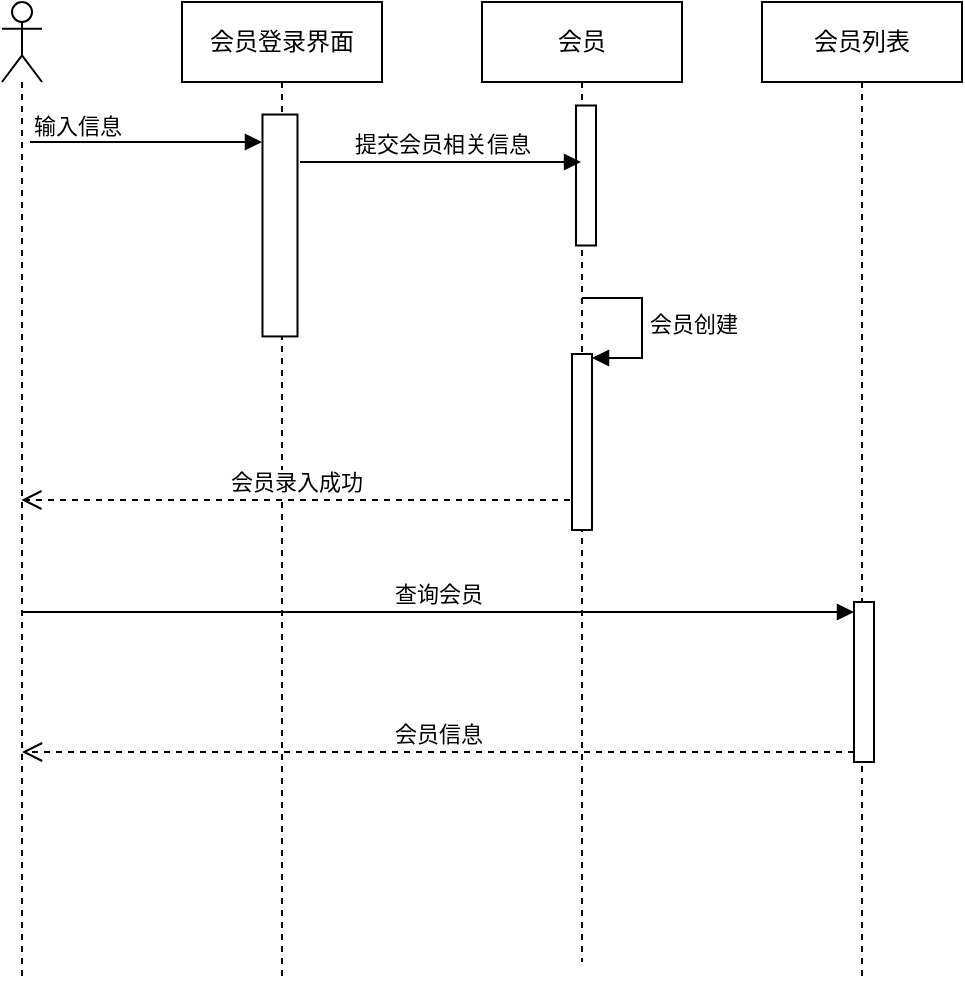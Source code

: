 <mxfile version="22.0.4" type="github">
  <diagram name="第 1 页" id="-pKi1wYRuO4U7J-hiJMa">
    <mxGraphModel dx="795" dy="480" grid="1" gridSize="10" guides="1" tooltips="1" connect="1" arrows="1" fold="1" page="1" pageScale="1" pageWidth="827" pageHeight="1169" math="0" shadow="0">
      <root>
        <mxCell id="0" />
        <mxCell id="1" parent="0" />
        <mxCell id="6T1WWgvcUcVJg9RHwaEy-37" value="" style="endArrow=none;dashed=1;html=1;dashPattern=1 3;strokeWidth=2;rounded=0;" edge="1" parent="1">
          <mxGeometry width="50" height="50" relative="1" as="geometry">
            <mxPoint x="280" y="430" as="sourcePoint" />
            <mxPoint x="280" y="430" as="targetPoint" />
          </mxGeometry>
        </mxCell>
        <mxCell id="6T1WWgvcUcVJg9RHwaEy-38" value="" style="shape=umlLifeline;perimeter=lifelinePerimeter;whiteSpace=wrap;html=1;container=1;dropTarget=0;collapsible=0;recursiveResize=0;outlineConnect=0;portConstraint=eastwest;newEdgeStyle={&quot;curved&quot;:0,&quot;rounded&quot;:0};participant=umlActor;" vertex="1" parent="1">
          <mxGeometry x="240" y="400" width="20" height="490" as="geometry" />
        </mxCell>
        <mxCell id="6T1WWgvcUcVJg9RHwaEy-39" value="会员登录界面" style="shape=umlLifeline;perimeter=lifelinePerimeter;whiteSpace=wrap;html=1;container=1;dropTarget=0;collapsible=0;recursiveResize=0;outlineConnect=0;portConstraint=eastwest;newEdgeStyle={&quot;curved&quot;:0,&quot;rounded&quot;:0};" vertex="1" parent="1">
          <mxGeometry x="330" y="400" width="100" height="490" as="geometry" />
        </mxCell>
        <mxCell id="6T1WWgvcUcVJg9RHwaEy-41" value="会员" style="shape=umlLifeline;perimeter=lifelinePerimeter;whiteSpace=wrap;html=1;container=1;dropTarget=0;collapsible=0;recursiveResize=0;outlineConnect=0;portConstraint=eastwest;newEdgeStyle={&quot;curved&quot;:0,&quot;rounded&quot;:0};" vertex="1" parent="1">
          <mxGeometry x="480" y="400" width="100" height="480" as="geometry" />
        </mxCell>
        <mxCell id="6T1WWgvcUcVJg9RHwaEy-54" value="" style="html=1;points=[[0,0,0,0,5],[0,1,0,0,-5],[1,0,0,0,5],[1,1,0,0,-5]];perimeter=orthogonalPerimeter;outlineConnect=0;targetShapes=umlLifeline;portConstraint=eastwest;newEdgeStyle={&quot;curved&quot;:0,&quot;rounded&quot;:0};" vertex="1" parent="6T1WWgvcUcVJg9RHwaEy-41">
          <mxGeometry x="47" y="51.75" width="10" height="70" as="geometry" />
        </mxCell>
        <mxCell id="6T1WWgvcUcVJg9RHwaEy-42" value="会员列表" style="shape=umlLifeline;perimeter=lifelinePerimeter;whiteSpace=wrap;html=1;container=1;dropTarget=0;collapsible=0;recursiveResize=0;outlineConnect=0;portConstraint=eastwest;newEdgeStyle={&quot;curved&quot;:0,&quot;rounded&quot;:0};" vertex="1" parent="1">
          <mxGeometry x="620" y="400" width="100" height="490" as="geometry" />
        </mxCell>
        <mxCell id="6T1WWgvcUcVJg9RHwaEy-64" value="" style="html=1;points=[[0,0,0,0,5],[0,1,0,0,-5],[1,0,0,0,5],[1,1,0,0,-5]];perimeter=orthogonalPerimeter;outlineConnect=0;targetShapes=umlLifeline;portConstraint=eastwest;newEdgeStyle={&quot;curved&quot;:0,&quot;rounded&quot;:0};" vertex="1" parent="6T1WWgvcUcVJg9RHwaEy-42">
          <mxGeometry x="46" y="300" width="10" height="80" as="geometry" />
        </mxCell>
        <mxCell id="6T1WWgvcUcVJg9RHwaEy-43" value="" style="endArrow=block;endFill=1;html=1;edgeStyle=orthogonalEdgeStyle;align=left;verticalAlign=top;rounded=0;" edge="1" parent="1">
          <mxGeometry x="-1" relative="1" as="geometry">
            <mxPoint x="254" y="470" as="sourcePoint" />
            <mxPoint x="370" y="470" as="targetPoint" />
          </mxGeometry>
        </mxCell>
        <mxCell id="6T1WWgvcUcVJg9RHwaEy-44" value="输入信息" style="edgeLabel;resizable=0;html=1;align=left;verticalAlign=bottom;" connectable="0" vertex="1" parent="6T1WWgvcUcVJg9RHwaEy-43">
          <mxGeometry x="-1" relative="1" as="geometry" />
        </mxCell>
        <mxCell id="6T1WWgvcUcVJg9RHwaEy-47" value="" style="rounded=0;whiteSpace=wrap;html=1;rotation=90;" vertex="1" parent="1">
          <mxGeometry x="323.52" y="502.99" width="110.95" height="17.5" as="geometry" />
        </mxCell>
        <mxCell id="6T1WWgvcUcVJg9RHwaEy-59" value="" style="html=1;points=[[0,0,0,0,5],[0,1,0,0,-5],[1,0,0,0,5],[1,1,0,0,-5]];perimeter=orthogonalPerimeter;outlineConnect=0;targetShapes=umlLifeline;portConstraint=eastwest;newEdgeStyle={&quot;curved&quot;:0,&quot;rounded&quot;:0};" vertex="1" parent="1">
          <mxGeometry x="525" y="576" width="10" height="88" as="geometry" />
        </mxCell>
        <mxCell id="6T1WWgvcUcVJg9RHwaEy-60" value="会员创建" style="html=1;align=left;spacingLeft=2;endArrow=block;rounded=0;edgeStyle=orthogonalEdgeStyle;curved=0;rounded=0;" edge="1" target="6T1WWgvcUcVJg9RHwaEy-59" parent="1">
          <mxGeometry relative="1" as="geometry">
            <mxPoint x="530" y="548" as="sourcePoint" />
            <Array as="points">
              <mxPoint x="560" y="578" />
            </Array>
          </mxGeometry>
        </mxCell>
        <mxCell id="6T1WWgvcUcVJg9RHwaEy-63" value="会员录入成功" style="html=1;verticalAlign=bottom;endArrow=open;dashed=1;endSize=8;curved=0;rounded=0;" edge="1" parent="1">
          <mxGeometry relative="1" as="geometry">
            <mxPoint x="524" y="649" as="sourcePoint" />
            <mxPoint x="249.667" y="649" as="targetPoint" />
          </mxGeometry>
        </mxCell>
        <mxCell id="6T1WWgvcUcVJg9RHwaEy-65" value="查询会员" style="html=1;verticalAlign=bottom;endArrow=block;curved=0;rounded=0;entryX=0;entryY=0;entryDx=0;entryDy=5;" edge="1" target="6T1WWgvcUcVJg9RHwaEy-64" parent="1" source="6T1WWgvcUcVJg9RHwaEy-38">
          <mxGeometry relative="1" as="geometry">
            <mxPoint x="596" y="705" as="sourcePoint" />
          </mxGeometry>
        </mxCell>
        <mxCell id="6T1WWgvcUcVJg9RHwaEy-66" value="会员信息" style="html=1;verticalAlign=bottom;endArrow=open;dashed=1;endSize=8;curved=0;rounded=0;exitX=0;exitY=1;exitDx=0;exitDy=-5;" edge="1" source="6T1WWgvcUcVJg9RHwaEy-64" parent="1" target="6T1WWgvcUcVJg9RHwaEy-38">
          <mxGeometry relative="1" as="geometry">
            <mxPoint x="596" y="775" as="targetPoint" />
          </mxGeometry>
        </mxCell>
        <mxCell id="6T1WWgvcUcVJg9RHwaEy-67" value="提交会员相关信息" style="html=1;verticalAlign=bottom;endArrow=block;curved=0;rounded=0;" edge="1" parent="1" target="6T1WWgvcUcVJg9RHwaEy-41">
          <mxGeometry width="80" relative="1" as="geometry">
            <mxPoint x="389" y="480" as="sourcePoint" />
            <mxPoint x="469" y="480" as="targetPoint" />
          </mxGeometry>
        </mxCell>
      </root>
    </mxGraphModel>
  </diagram>
</mxfile>
